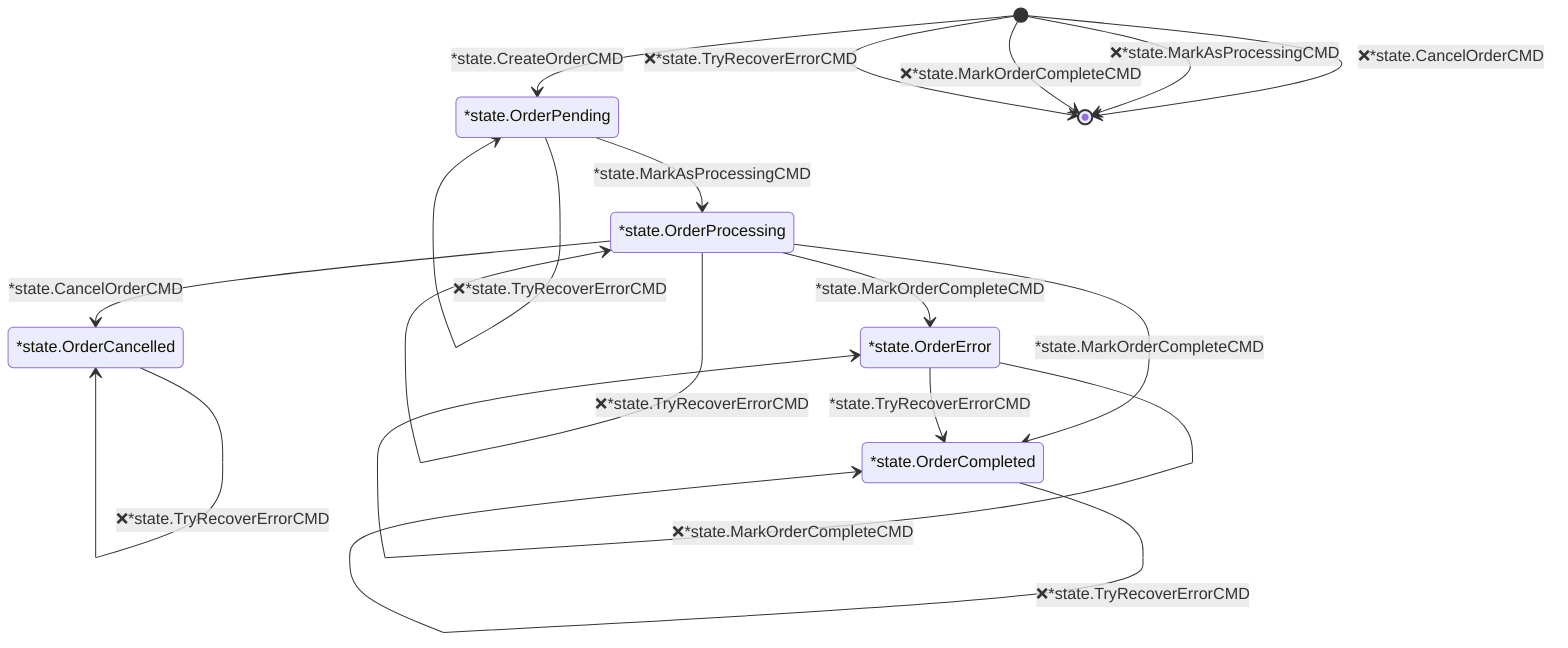 stateDiagram
	state_OrderCancelled: *state.OrderCancelled
	state_OrderCompleted: *state.OrderCompleted
	state_OrderError: *state.OrderError
	state_OrderPending: *state.OrderPending
	state_OrderProcessing: *state.OrderProcessing

	%% error=cannot cancel order, order must be processing to cancel it; invalid transition 
	state_OrderCancelled --> state_OrderCancelled: ❌*state.CancelOrderCMD
	%% error=cannot cancel order, order must be processing to cancel it; invalid transition 
	state_OrderCompleted --> state_OrderCompleted: ❌*state.CancelOrderCMD
	%% error=cannot cancel order, order must be processing to cancel it; invalid transition 
	state_OrderError --> state_OrderError: ❌*state.CancelOrderCMD
	%% error=cannot cancel order, order must be processing to cancel it; invalid transition 
	state_OrderPending --> state_OrderPending: ❌*state.CancelOrderCMD
	state_OrderProcessing --> state_OrderCancelled: *state.CancelOrderCMD
	%% error=cannot cancel order, order must be processing to cancel it; invalid transition 
	[*] --> [*]: ❌*state.CancelOrderCMD
	%% error=cannot attemp order creation, order exists: invalid transition 
	state_OrderCancelled --> state_OrderCancelled: ❌*state.CreateOrderCMD
	%% error=cannot attemp order creation, order exists: invalid transition 
	state_OrderCompleted --> state_OrderCompleted: ❌*state.CreateOrderCMD
	%% error=cannot attemp order creation, order exists: invalid transition 
	state_OrderError --> state_OrderError: ❌*state.CreateOrderCMD
	%% error=cannot attemp order creation, order exists: invalid transition 
	state_OrderPending --> state_OrderPending: ❌*state.CreateOrderCMD
	%% error=cannot attemp order creation, order exists: invalid transition 
	state_OrderProcessing --> state_OrderProcessing: ❌*state.CreateOrderCMD
	[*] --> state_OrderPending: *state.CreateOrderCMD
	%% error=invalid transition 
	state_OrderCancelled --> state_OrderCancelled: ❌*state.MarkAsProcessingCMD
	%% error=invalid transition 
	state_OrderCompleted --> state_OrderCompleted: ❌*state.MarkAsProcessingCMD
	%% error=invalid transition 
	state_OrderError --> state_OrderError: ❌*state.MarkAsProcessingCMD
	state_OrderPending --> state_OrderProcessing: *state.MarkAsProcessingCMD
	%% error=invalid transition 
	state_OrderProcessing --> state_OrderProcessing: ❌*state.MarkAsProcessingCMD
	%% error=invalid transition 
	[*] --> [*]: ❌*state.MarkAsProcessingCMD
	%% error=cannot mark order as complete, order is not being process; invalid transition 
	state_OrderCancelled --> state_OrderCancelled: ❌*state.MarkOrderCompleteCMD
	%% error=cannot mark order as complete, order is not being process; invalid transition 
	state_OrderCompleted --> state_OrderCompleted: ❌*state.MarkOrderCompleteCMD
	%% error=cannot mark order as complete, order is not being process; invalid transition 
	state_OrderError --> state_OrderError: ❌*state.MarkOrderCompleteCMD
	%% error=cannot mark order as complete, order is not being process; invalid transition 
	state_OrderPending --> state_OrderPending: ❌*state.MarkOrderCompleteCMD
	state_OrderProcessing --> state_OrderCompleted: *state.MarkOrderCompleteCMD
	state_OrderProcessing --> state_OrderError: *state.MarkOrderCompleteCMD
	%% error=cannot self approve order; validation failed 
	state_OrderProcessing --> state_OrderProcessing: ❌*state.MarkOrderCompleteCMD
	%% error=cannot mark order as complete, order is not being process; invalid transition 
	[*] --> [*]: ❌*state.MarkOrderCompleteCMD
	%% error=cannot recover from non error state; invalid transition 
	state_OrderCancelled --> state_OrderCancelled: ❌*state.TryRecoverErrorCMD
	%% error=cannot recover from non error state; invalid transition 
	state_OrderCompleted --> state_OrderCompleted: ❌*state.TryRecoverErrorCMD
	state_OrderError --> state_OrderCompleted: *state.TryRecoverErrorCMD
	%% error=cannot recover from non error state; invalid transition 
	state_OrderPending --> state_OrderPending: ❌*state.TryRecoverErrorCMD
	%% error=cannot recover from non error state; invalid transition 
	state_OrderProcessing --> state_OrderProcessing: ❌*state.TryRecoverErrorCMD
	%% error=cannot recover from non error state; invalid transition 
	[*] --> [*]: ❌*state.TryRecoverErrorCMD